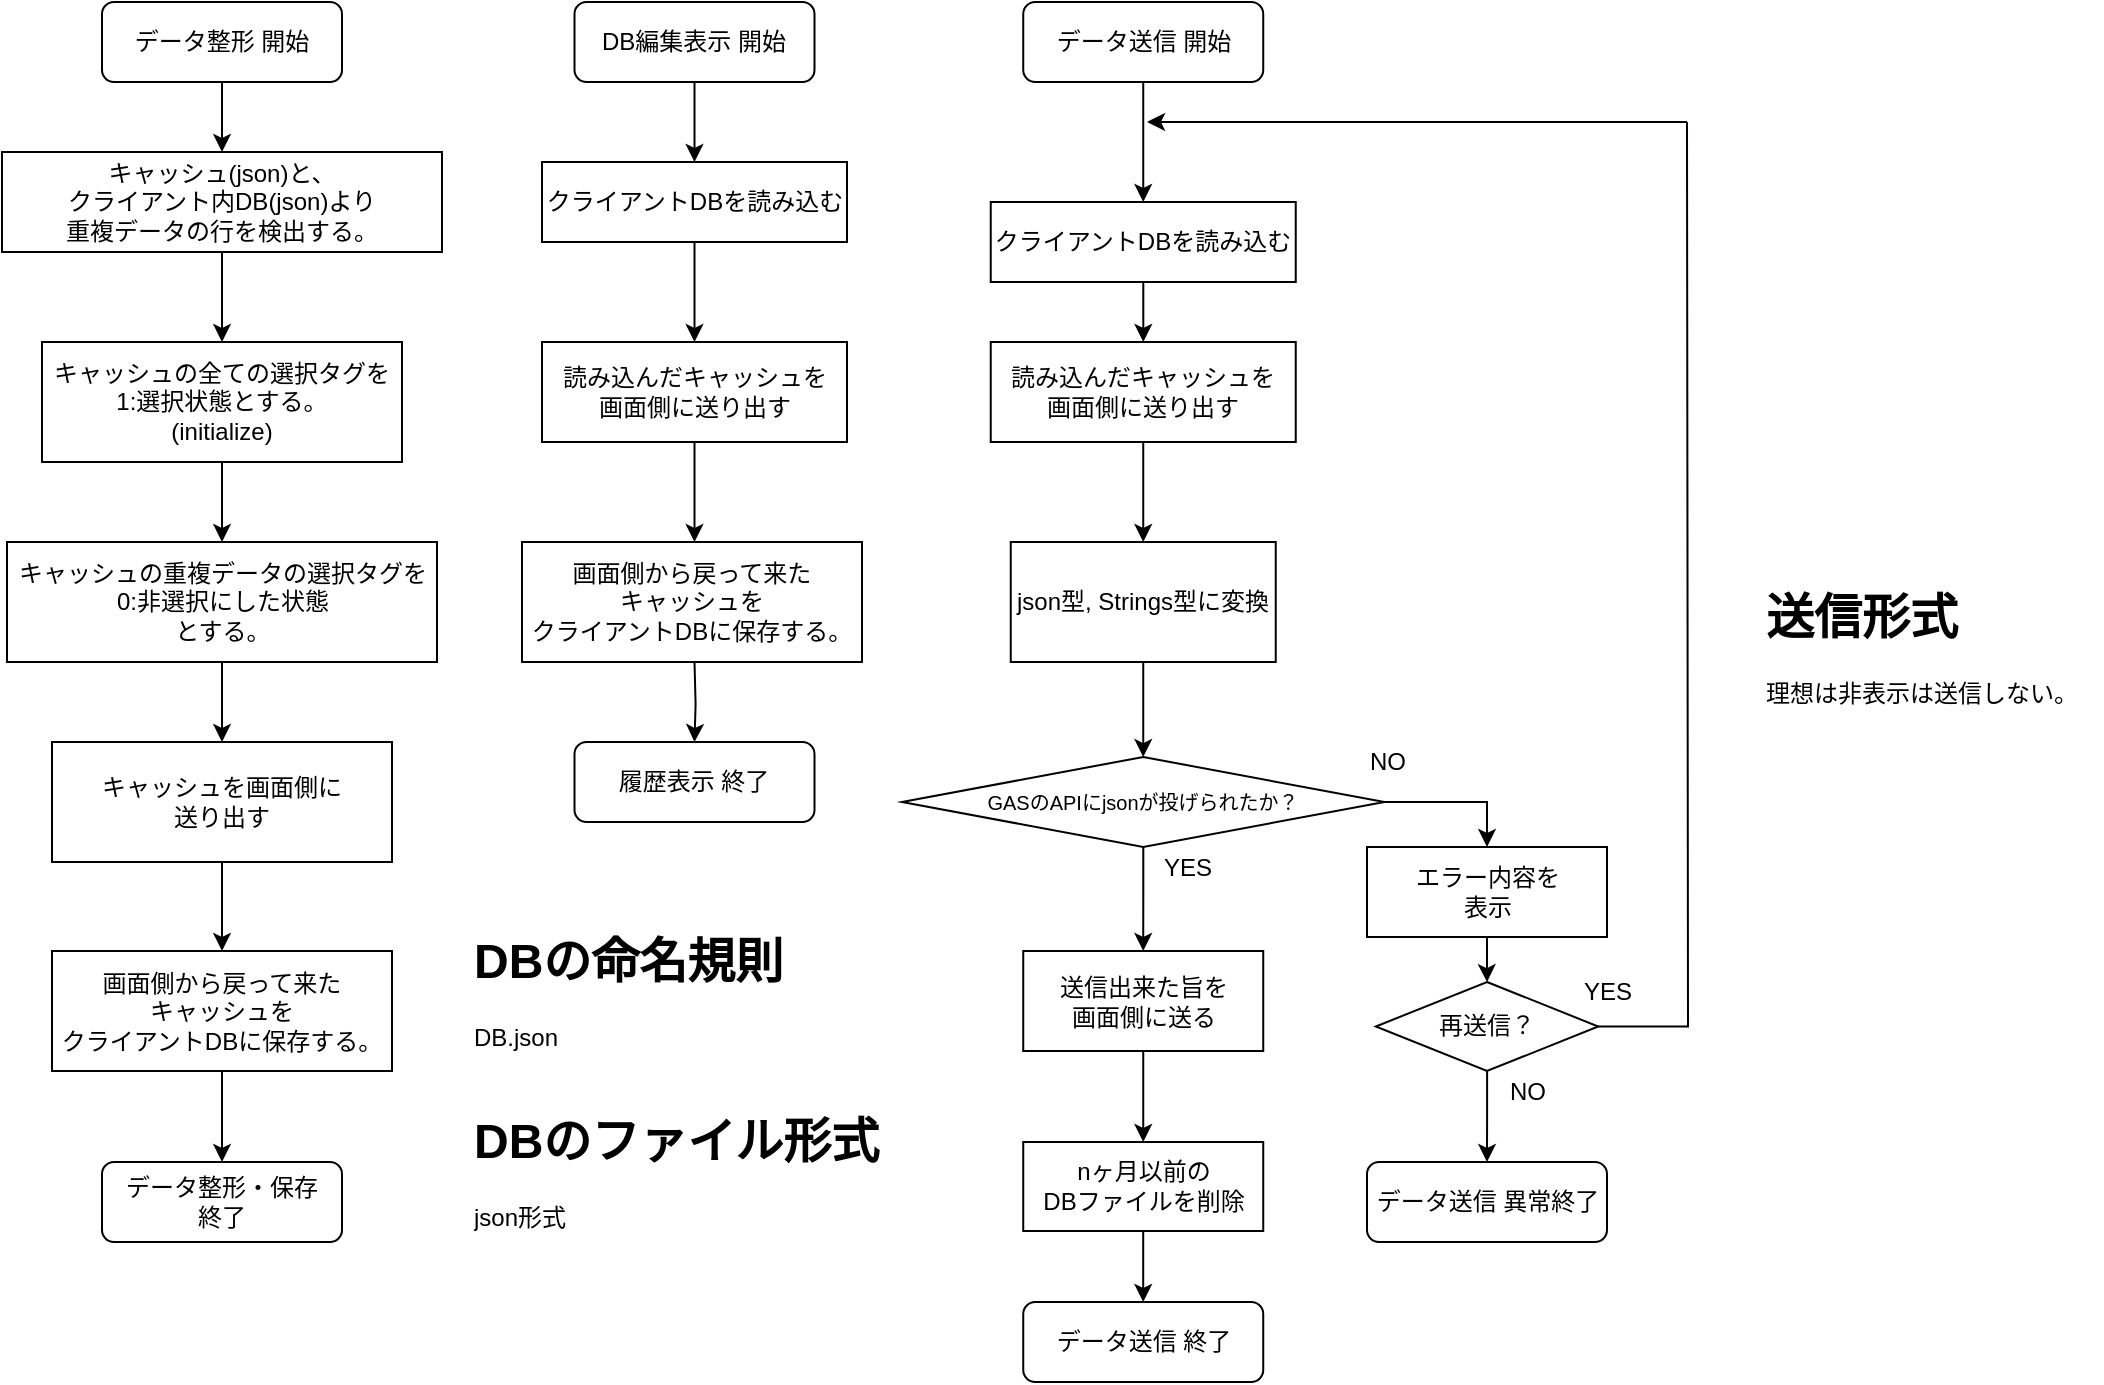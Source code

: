 <mxfile version="13.4.6" type="device"><diagram id="C5RBs43oDa-KdzZeNtuy" name="Page-1"><mxGraphModel dx="1628" dy="751" grid="1" gridSize="10" guides="1" tooltips="1" connect="1" arrows="1" fold="1" page="1" pageScale="1" pageWidth="827" pageHeight="1169" math="0" shadow="0"><root><mxCell id="WIyWlLk6GJQsqaUBKTNV-0"/><mxCell id="WIyWlLk6GJQsqaUBKTNV-1" parent="WIyWlLk6GJQsqaUBKTNV-0"/><mxCell id="WIyWlLk6GJQsqaUBKTNV-3" value="データ整形 開始" style="rounded=1;whiteSpace=wrap;html=1;fontSize=12;glass=0;strokeWidth=1;shadow=0;" parent="WIyWlLk6GJQsqaUBKTNV-1" vertex="1"><mxGeometry x="160" y="80" width="120" height="40" as="geometry"/></mxCell><mxCell id="5JX12lGRw_jTcPGp3xXa-2" value="" style="edgeStyle=orthogonalEdgeStyle;rounded=0;orthogonalLoop=1;jettySize=auto;html=1;" parent="WIyWlLk6GJQsqaUBKTNV-1" source="5JX12lGRw_jTcPGp3xXa-1" target="2" edge="1"><mxGeometry relative="1" as="geometry"/></mxCell><mxCell id="5JX12lGRw_jTcPGp3xXa-1" value="キャッシュ(json)と、&lt;br&gt;クライアント内DB(json)より&lt;br&gt;重複データの行を検出する。" style="rounded=0;whiteSpace=wrap;html=1;" parent="WIyWlLk6GJQsqaUBKTNV-1" vertex="1"><mxGeometry x="110" y="155" width="220" height="50" as="geometry"/></mxCell><mxCell id="5JX12lGRw_jTcPGp3xXa-5" value="" style="edgeStyle=orthogonalEdgeStyle;rounded=0;orthogonalLoop=1;jettySize=auto;html=1;" parent="WIyWlLk6GJQsqaUBKTNV-1" source="2" target="5JX12lGRw_jTcPGp3xXa-4" edge="1"><mxGeometry relative="1" as="geometry"/></mxCell><mxCell id="2" value="キャッシュの全ての選択タグを&lt;br&gt;1:選択状態とする。&lt;br&gt;(initialize)" style="whiteSpace=wrap;html=1;rounded=0;" parent="WIyWlLk6GJQsqaUBKTNV-1" vertex="1"><mxGeometry x="130" y="250" width="180" height="60" as="geometry"/></mxCell><mxCell id="5JX12lGRw_jTcPGp3xXa-3" value="" style="endArrow=classic;html=1;exitX=0.5;exitY=1;exitDx=0;exitDy=0;" parent="WIyWlLk6GJQsqaUBKTNV-1" source="WIyWlLk6GJQsqaUBKTNV-3" target="5JX12lGRw_jTcPGp3xXa-1" edge="1"><mxGeometry width="50" height="50" relative="1" as="geometry"><mxPoint x="320" y="290" as="sourcePoint"/><mxPoint x="370" y="240" as="targetPoint"/></mxGeometry></mxCell><mxCell id="5JX12lGRw_jTcPGp3xXa-7" value="" style="edgeStyle=orthogonalEdgeStyle;rounded=0;orthogonalLoop=1;jettySize=auto;html=1;" parent="WIyWlLk6GJQsqaUBKTNV-1" source="5JX12lGRw_jTcPGp3xXa-4" target="5JX12lGRw_jTcPGp3xXa-6" edge="1"><mxGeometry relative="1" as="geometry"/></mxCell><mxCell id="5JX12lGRw_jTcPGp3xXa-4" value="&lt;span style=&quot;font-family: &amp;#34;helvetica&amp;#34; ; font-size: 12px ; font-style: normal ; font-weight: 400 ; letter-spacing: normal ; text-align: center ; text-indent: 0px ; text-transform: none ; word-spacing: 0px ; display: inline ; float: none&quot;&gt;キャッシュの重複データの選択タグを&lt;/span&gt;&lt;br style=&quot;font-family: &amp;#34;helvetica&amp;#34; ; font-size: 12px ; font-style: normal ; font-weight: 400 ; letter-spacing: normal ; text-align: center ; text-indent: 0px ; text-transform: none ; word-spacing: 0px&quot;&gt;&lt;span style=&quot;font-family: &amp;#34;helvetica&amp;#34; ; font-size: 12px ; font-style: normal ; font-weight: 400 ; letter-spacing: normal ; text-align: center ; text-indent: 0px ; text-transform: none ; word-spacing: 0px ; display: inline ; float: none&quot;&gt;0:非選択にした状態&lt;/span&gt;&lt;br&gt;とする。" style="whiteSpace=wrap;html=1;rounded=0;" parent="WIyWlLk6GJQsqaUBKTNV-1" vertex="1"><mxGeometry x="112.5" y="350" width="215" height="60" as="geometry"/></mxCell><mxCell id="5JX12lGRw_jTcPGp3xXa-10" value="" style="edgeStyle=orthogonalEdgeStyle;rounded=0;orthogonalLoop=1;jettySize=auto;html=1;" parent="WIyWlLk6GJQsqaUBKTNV-1" source="5JX12lGRw_jTcPGp3xXa-6" target="5JX12lGRw_jTcPGp3xXa-9" edge="1"><mxGeometry relative="1" as="geometry"/></mxCell><mxCell id="5JX12lGRw_jTcPGp3xXa-6" value="キャッシュを画面側に&lt;br&gt;送り出す" style="whiteSpace=wrap;html=1;rounded=0;" parent="WIyWlLk6GJQsqaUBKTNV-1" vertex="1"><mxGeometry x="135" y="450" width="170" height="60" as="geometry"/></mxCell><mxCell id="5JX12lGRw_jTcPGp3xXa-19" style="edgeStyle=orthogonalEdgeStyle;rounded=0;orthogonalLoop=1;jettySize=auto;html=1;entryX=0.5;entryY=0;entryDx=0;entryDy=0;" parent="WIyWlLk6GJQsqaUBKTNV-1" source="5JX12lGRw_jTcPGp3xXa-9" target="5JX12lGRw_jTcPGp3xXa-16" edge="1"><mxGeometry relative="1" as="geometry"/></mxCell><mxCell id="5JX12lGRw_jTcPGp3xXa-9" value="画面側から戻って来た&lt;br&gt;キャッシュを&lt;br&gt;クライアントDBに保存する。" style="whiteSpace=wrap;html=1;rounded=0;" parent="WIyWlLk6GJQsqaUBKTNV-1" vertex="1"><mxGeometry x="135" y="554.5" width="170" height="60" as="geometry"/></mxCell><mxCell id="5JX12lGRw_jTcPGp3xXa-16" value="データ整形・保存&lt;br&gt;終了" style="rounded=1;whiteSpace=wrap;html=1;" parent="WIyWlLk6GJQsqaUBKTNV-1" vertex="1"><mxGeometry x="160" y="660" width="120" height="40" as="geometry"/></mxCell><mxCell id="5JX12lGRw_jTcPGp3xXa-39" style="edgeStyle=orthogonalEdgeStyle;rounded=0;orthogonalLoop=1;jettySize=auto;html=1;entryX=0.5;entryY=0;entryDx=0;entryDy=0;" parent="WIyWlLk6GJQsqaUBKTNV-1" source="5JX12lGRw_jTcPGp3xXa-20" target="5JX12lGRw_jTcPGp3xXa-37" edge="1"><mxGeometry relative="1" as="geometry"/></mxCell><mxCell id="5JX12lGRw_jTcPGp3xXa-20" value="データ送信 開始" style="rounded=1;whiteSpace=wrap;html=1;fontSize=12;glass=0;strokeWidth=1;shadow=0;" parent="WIyWlLk6GJQsqaUBKTNV-1" vertex="1"><mxGeometry x="620.62" y="80" width="120" height="40" as="geometry"/></mxCell><mxCell id="5JX12lGRw_jTcPGp3xXa-32" value="データ送信 終了" style="rounded=1;whiteSpace=wrap;html=1;" parent="WIyWlLk6GJQsqaUBKTNV-1" vertex="1"><mxGeometry x="620.62" y="730" width="120" height="40" as="geometry"/></mxCell><mxCell id="5JX12lGRw_jTcPGp3xXa-43" value="" style="edgeStyle=orthogonalEdgeStyle;rounded=0;orthogonalLoop=1;jettySize=auto;html=1;" parent="WIyWlLk6GJQsqaUBKTNV-1" source="5JX12lGRw_jTcPGp3xXa-37" target="5JX12lGRw_jTcPGp3xXa-42" edge="1"><mxGeometry relative="1" as="geometry"/></mxCell><mxCell id="5JX12lGRw_jTcPGp3xXa-37" value="クライアントDBを読み込む" style="rounded=0;whiteSpace=wrap;html=1;" parent="WIyWlLk6GJQsqaUBKTNV-1" vertex="1"><mxGeometry x="604.37" y="180" width="152.5" height="40" as="geometry"/></mxCell><mxCell id="5JX12lGRw_jTcPGp3xXa-48" style="edgeStyle=orthogonalEdgeStyle;rounded=0;orthogonalLoop=1;jettySize=auto;html=1;" parent="WIyWlLk6GJQsqaUBKTNV-1" source="5JX12lGRw_jTcPGp3xXa-42" target="5JX12lGRw_jTcPGp3xXa-47" edge="1"><mxGeometry relative="1" as="geometry"/></mxCell><mxCell id="5JX12lGRw_jTcPGp3xXa-42" value="読み込んだキャッシュを&lt;br&gt;画面側に送り出す" style="rounded=0;whiteSpace=wrap;html=1;" parent="WIyWlLk6GJQsqaUBKTNV-1" vertex="1"><mxGeometry x="604.37" y="250" width="152.5" height="50" as="geometry"/></mxCell><mxCell id="5JX12lGRw_jTcPGp3xXa-52" value="" style="edgeStyle=orthogonalEdgeStyle;rounded=0;orthogonalLoop=1;jettySize=auto;html=1;" parent="WIyWlLk6GJQsqaUBKTNV-1" source="5JX12lGRw_jTcPGp3xXa-46" target="5JX12lGRw_jTcPGp3xXa-51" edge="1"><mxGeometry relative="1" as="geometry"/></mxCell><mxCell id="D_nGw1hrLUQtoFv7DLOx-9" style="edgeStyle=orthogonalEdgeStyle;rounded=0;orthogonalLoop=1;jettySize=auto;html=1;exitX=1;exitY=0.5;exitDx=0;exitDy=0;entryX=0.5;entryY=0;entryDx=0;entryDy=0;endArrow=classic;endFill=1;" parent="WIyWlLk6GJQsqaUBKTNV-1" source="5JX12lGRw_jTcPGp3xXa-46" target="5JX12lGRw_jTcPGp3xXa-55" edge="1"><mxGeometry relative="1" as="geometry"/></mxCell><mxCell id="5JX12lGRw_jTcPGp3xXa-46" value="&lt;font style=&quot;font-size: 10px&quot;&gt;GASのAPIにjsonが投げられたか？&lt;/font&gt;" style="rhombus;whiteSpace=wrap;html=1;" parent="WIyWlLk6GJQsqaUBKTNV-1" vertex="1"><mxGeometry x="560" y="457.5" width="241.25" height="45" as="geometry"/></mxCell><mxCell id="5JX12lGRw_jTcPGp3xXa-49" style="edgeStyle=orthogonalEdgeStyle;rounded=0;orthogonalLoop=1;jettySize=auto;html=1;" parent="WIyWlLk6GJQsqaUBKTNV-1" source="5JX12lGRw_jTcPGp3xXa-47" target="5JX12lGRw_jTcPGp3xXa-46" edge="1"><mxGeometry relative="1" as="geometry"/></mxCell><mxCell id="5JX12lGRw_jTcPGp3xXa-47" value="json型, Strings型に変換" style="whiteSpace=wrap;html=1;" parent="WIyWlLk6GJQsqaUBKTNV-1" vertex="1"><mxGeometry x="614.37" y="350" width="132.5" height="60" as="geometry"/></mxCell><mxCell id="HDzcWsb20tWX7OVyuz74-33" value="" style="edgeStyle=orthogonalEdgeStyle;rounded=0;orthogonalLoop=1;jettySize=auto;html=1;" parent="WIyWlLk6GJQsqaUBKTNV-1" source="5JX12lGRw_jTcPGp3xXa-51" target="HDzcWsb20tWX7OVyuz74-32" edge="1"><mxGeometry relative="1" as="geometry"/></mxCell><mxCell id="5JX12lGRw_jTcPGp3xXa-51" value="送信出来た旨を&lt;br&gt;画面側に送る" style="whiteSpace=wrap;html=1;" parent="WIyWlLk6GJQsqaUBKTNV-1" vertex="1"><mxGeometry x="620.62" y="554.5" width="120" height="50" as="geometry"/></mxCell><mxCell id="5JX12lGRw_jTcPGp3xXa-54" value="データ送信 異常終了" style="rounded=1;whiteSpace=wrap;html=1;" parent="WIyWlLk6GJQsqaUBKTNV-1" vertex="1"><mxGeometry x="792.5" y="660" width="120" height="40" as="geometry"/></mxCell><mxCell id="5JX12lGRw_jTcPGp3xXa-57" value="" style="edgeStyle=orthogonalEdgeStyle;rounded=0;orthogonalLoop=1;jettySize=auto;html=1;" parent="WIyWlLk6GJQsqaUBKTNV-1" source="5JX12lGRw_jTcPGp3xXa-55" target="5JX12lGRw_jTcPGp3xXa-56" edge="1"><mxGeometry relative="1" as="geometry"/></mxCell><mxCell id="5JX12lGRw_jTcPGp3xXa-55" value="エラー内容を&lt;br&gt;表示" style="rounded=0;whiteSpace=wrap;html=1;" parent="WIyWlLk6GJQsqaUBKTNV-1" vertex="1"><mxGeometry x="792.5" y="502.5" width="120" height="45" as="geometry"/></mxCell><mxCell id="5JX12lGRw_jTcPGp3xXa-58" style="edgeStyle=orthogonalEdgeStyle;rounded=0;orthogonalLoop=1;jettySize=auto;html=1;" parent="WIyWlLk6GJQsqaUBKTNV-1" source="5JX12lGRw_jTcPGp3xXa-56" target="5JX12lGRw_jTcPGp3xXa-54" edge="1"><mxGeometry relative="1" as="geometry"/></mxCell><mxCell id="D_nGw1hrLUQtoFv7DLOx-3" style="edgeStyle=orthogonalEdgeStyle;rounded=0;orthogonalLoop=1;jettySize=auto;html=1;endArrow=none;endFill=0;" parent="WIyWlLk6GJQsqaUBKTNV-1" source="5JX12lGRw_jTcPGp3xXa-56" edge="1"><mxGeometry relative="1" as="geometry"><mxPoint x="952.5" y="140" as="targetPoint"/></mxGeometry></mxCell><mxCell id="5JX12lGRw_jTcPGp3xXa-56" value="再送信？" style="rhombus;whiteSpace=wrap;html=1;rounded=0;" parent="WIyWlLk6GJQsqaUBKTNV-1" vertex="1"><mxGeometry x="796.88" y="570" width="111.25" height="44.5" as="geometry"/></mxCell><mxCell id="D_nGw1hrLUQtoFv7DLOx-5" value="" style="endArrow=classic;html=1;" parent="WIyWlLk6GJQsqaUBKTNV-1" edge="1"><mxGeometry width="50" height="50" relative="1" as="geometry"><mxPoint x="952.5" y="140" as="sourcePoint"/><mxPoint x="682.5" y="140" as="targetPoint"/></mxGeometry></mxCell><mxCell id="HDzcWsb20tWX7OVyuz74-2" value="YES" style="text;html=1;strokeColor=none;fillColor=none;align=center;verticalAlign=middle;whiteSpace=wrap;rounded=0;" parent="WIyWlLk6GJQsqaUBKTNV-1" vertex="1"><mxGeometry x="682.5" y="502.5" width="40" height="20" as="geometry"/></mxCell><mxCell id="HDzcWsb20tWX7OVyuz74-3" value="NO" style="text;html=1;strokeColor=none;fillColor=none;align=center;verticalAlign=middle;whiteSpace=wrap;rounded=0;" parent="WIyWlLk6GJQsqaUBKTNV-1" vertex="1"><mxGeometry x="782.5" y="450" width="40" height="20" as="geometry"/></mxCell><mxCell id="HDzcWsb20tWX7OVyuz74-4" value="YES" style="text;html=1;strokeColor=none;fillColor=none;align=center;verticalAlign=middle;whiteSpace=wrap;rounded=0;" parent="WIyWlLk6GJQsqaUBKTNV-1" vertex="1"><mxGeometry x="892.5" y="565" width="40" height="20" as="geometry"/></mxCell><mxCell id="HDzcWsb20tWX7OVyuz74-5" value="NO" style="text;html=1;strokeColor=none;fillColor=none;align=center;verticalAlign=middle;whiteSpace=wrap;rounded=0;" parent="WIyWlLk6GJQsqaUBKTNV-1" vertex="1"><mxGeometry x="852.5" y="614.5" width="40" height="20" as="geometry"/></mxCell><mxCell id="HDzcWsb20tWX7OVyuz74-19" style="edgeStyle=orthogonalEdgeStyle;rounded=0;orthogonalLoop=1;jettySize=auto;html=1;entryX=0.5;entryY=0;entryDx=0;entryDy=0;" parent="WIyWlLk6GJQsqaUBKTNV-1" source="HDzcWsb20tWX7OVyuz74-20" target="HDzcWsb20tWX7OVyuz74-22" edge="1"><mxGeometry relative="1" as="geometry"/></mxCell><mxCell id="HDzcWsb20tWX7OVyuz74-20" value="DB編集表示 開始" style="rounded=1;whiteSpace=wrap;html=1;fontSize=12;glass=0;strokeWidth=1;shadow=0;" parent="WIyWlLk6GJQsqaUBKTNV-1" vertex="1"><mxGeometry x="396.25" y="80" width="120" height="40" as="geometry"/></mxCell><mxCell id="HDzcWsb20tWX7OVyuz74-21" value="" style="edgeStyle=orthogonalEdgeStyle;rounded=0;orthogonalLoop=1;jettySize=auto;html=1;" parent="WIyWlLk6GJQsqaUBKTNV-1" source="HDzcWsb20tWX7OVyuz74-22" target="HDzcWsb20tWX7OVyuz74-24" edge="1"><mxGeometry relative="1" as="geometry"/></mxCell><mxCell id="HDzcWsb20tWX7OVyuz74-22" value="クライアントDBを読み込む" style="rounded=0;whiteSpace=wrap;html=1;" parent="WIyWlLk6GJQsqaUBKTNV-1" vertex="1"><mxGeometry x="380" y="160" width="152.5" height="40" as="geometry"/></mxCell><mxCell id="HDzcWsb20tWX7OVyuz74-29" style="edgeStyle=orthogonalEdgeStyle;rounded=0;orthogonalLoop=1;jettySize=auto;html=1;entryX=0.5;entryY=0;entryDx=0;entryDy=0;" parent="WIyWlLk6GJQsqaUBKTNV-1" source="HDzcWsb20tWX7OVyuz74-24" edge="1"><mxGeometry relative="1" as="geometry"><mxPoint x="456.25" y="350" as="targetPoint"/></mxGeometry></mxCell><mxCell id="HDzcWsb20tWX7OVyuz74-24" value="読み込んだキャッシュを&lt;br&gt;画面側に送り出す" style="rounded=0;whiteSpace=wrap;html=1;" parent="WIyWlLk6GJQsqaUBKTNV-1" vertex="1"><mxGeometry x="380" y="250" width="152.5" height="50" as="geometry"/></mxCell><mxCell id="HDzcWsb20tWX7OVyuz74-25" value="履歴表示 終了" style="rounded=1;whiteSpace=wrap;html=1;" parent="WIyWlLk6GJQsqaUBKTNV-1" vertex="1"><mxGeometry x="396.25" y="450" width="120" height="40" as="geometry"/></mxCell><mxCell id="HDzcWsb20tWX7OVyuz74-30" style="edgeStyle=orthogonalEdgeStyle;rounded=0;orthogonalLoop=1;jettySize=auto;html=1;entryX=0.5;entryY=0;entryDx=0;entryDy=0;" parent="WIyWlLk6GJQsqaUBKTNV-1" target="HDzcWsb20tWX7OVyuz74-25" edge="1"><mxGeometry relative="1" as="geometry"><mxPoint x="456.25" y="410" as="sourcePoint"/></mxGeometry></mxCell><mxCell id="HDzcWsb20tWX7OVyuz74-28" value="画面側から戻って来た&lt;br&gt;キャッシュを&lt;br&gt;クライアントDBに保存する。" style="whiteSpace=wrap;html=1;rounded=0;" parent="WIyWlLk6GJQsqaUBKTNV-1" vertex="1"><mxGeometry x="370" y="350" width="170" height="60" as="geometry"/></mxCell><mxCell id="HDzcWsb20tWX7OVyuz74-34" style="edgeStyle=orthogonalEdgeStyle;rounded=0;orthogonalLoop=1;jettySize=auto;html=1;" parent="WIyWlLk6GJQsqaUBKTNV-1" source="HDzcWsb20tWX7OVyuz74-32" target="5JX12lGRw_jTcPGp3xXa-32" edge="1"><mxGeometry relative="1" as="geometry"/></mxCell><mxCell id="HDzcWsb20tWX7OVyuz74-32" value="nヶ月以前の&lt;br&gt;DBファイルを削除" style="whiteSpace=wrap;html=1;" parent="WIyWlLk6GJQsqaUBKTNV-1" vertex="1"><mxGeometry x="620.62" y="650" width="120" height="44.5" as="geometry"/></mxCell><mxCell id="37tQ1elWIZ3Hhhd0vk3_-21" value="&lt;h1&gt;DBの命名規則&lt;/h1&gt;&lt;p&gt;DB.json&lt;/p&gt;&lt;p&gt;&lt;br&gt;&lt;/p&gt;&lt;p&gt;&lt;br&gt;&lt;/p&gt;" style="text;html=1;strokeColor=none;fillColor=none;spacing=5;spacingTop=-20;whiteSpace=wrap;overflow=hidden;rounded=0;" vertex="1" parent="WIyWlLk6GJQsqaUBKTNV-1"><mxGeometry x="341.25" y="540" width="190" height="80" as="geometry"/></mxCell><mxCell id="37tQ1elWIZ3Hhhd0vk3_-22" value="&lt;h1&gt;DBのファイル形式&lt;/h1&gt;&lt;p&gt;json形式&lt;/p&gt;" style="text;html=1;strokeColor=none;fillColor=none;spacing=5;spacingTop=-20;whiteSpace=wrap;overflow=hidden;rounded=0;" vertex="1" parent="WIyWlLk6GJQsqaUBKTNV-1"><mxGeometry x="341.25" y="630" width="230" height="120" as="geometry"/></mxCell><mxCell id="37tQ1elWIZ3Hhhd0vk3_-24" value="&lt;h1&gt;送信形式&lt;/h1&gt;&lt;p&gt;理想は非表示は送信しない。&lt;/p&gt;" style="text;html=1;strokeColor=none;fillColor=none;spacing=5;spacingTop=-20;whiteSpace=wrap;overflow=hidden;rounded=0;" vertex="1" parent="WIyWlLk6GJQsqaUBKTNV-1"><mxGeometry x="987" y="368" width="173" height="120" as="geometry"/></mxCell></root></mxGraphModel></diagram></mxfile>